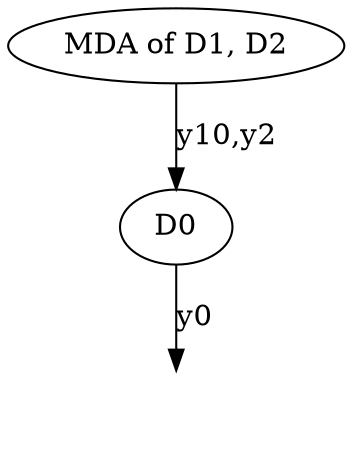 digraph {
	"MDA of D1, D2" -> D0 [label="y10,y2" color=black dir=forward fontcolor=black penwidth=1.0]
	D0 -> _0 [label=y0 color=black dir=forward fontcolor=black penwidth=1.0]
	_0 [style=invis]
}
